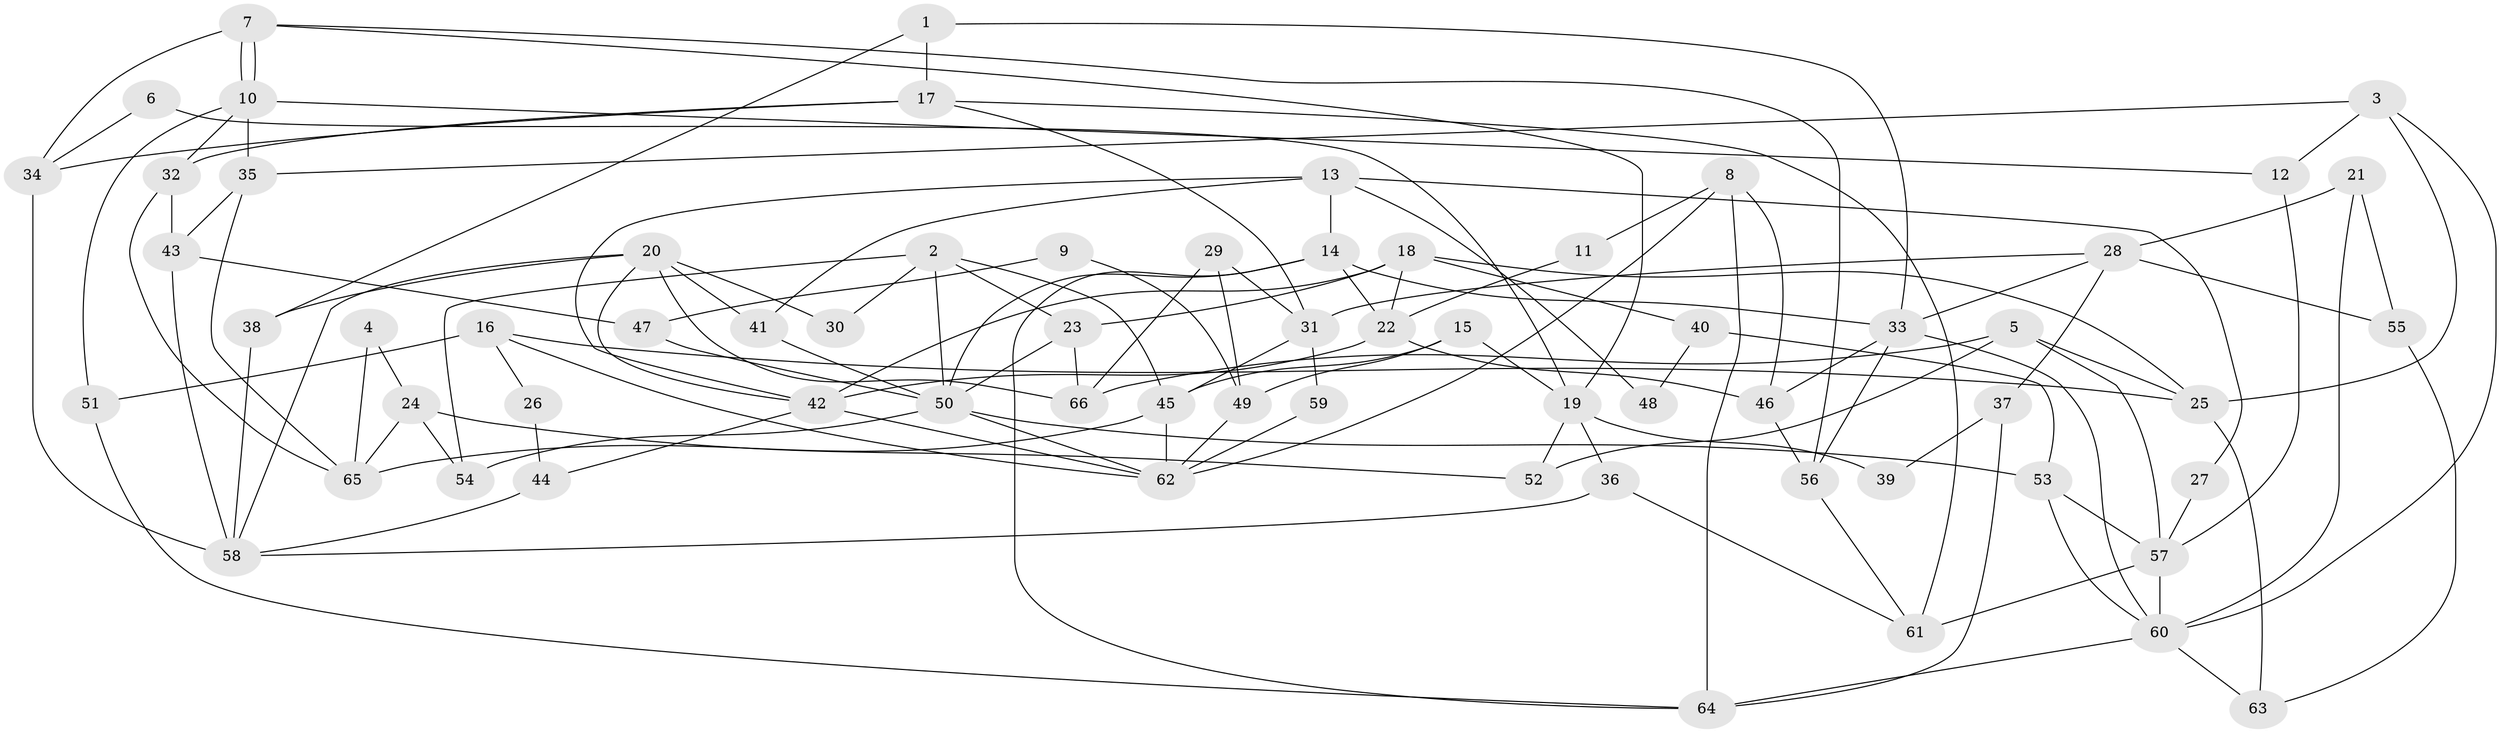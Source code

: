// coarse degree distribution, {3: 0.15384615384615385, 5: 0.15384615384615385, 9: 0.05128205128205128, 4: 0.1282051282051282, 2: 0.1282051282051282, 7: 0.15384615384615385, 6: 0.15384615384615385, 8: 0.05128205128205128, 10: 0.02564102564102564}
// Generated by graph-tools (version 1.1) at 2025/42/03/06/25 10:42:01]
// undirected, 66 vertices, 132 edges
graph export_dot {
graph [start="1"]
  node [color=gray90,style=filled];
  1;
  2;
  3;
  4;
  5;
  6;
  7;
  8;
  9;
  10;
  11;
  12;
  13;
  14;
  15;
  16;
  17;
  18;
  19;
  20;
  21;
  22;
  23;
  24;
  25;
  26;
  27;
  28;
  29;
  30;
  31;
  32;
  33;
  34;
  35;
  36;
  37;
  38;
  39;
  40;
  41;
  42;
  43;
  44;
  45;
  46;
  47;
  48;
  49;
  50;
  51;
  52;
  53;
  54;
  55;
  56;
  57;
  58;
  59;
  60;
  61;
  62;
  63;
  64;
  65;
  66;
  1 -- 33;
  1 -- 38;
  1 -- 17;
  2 -- 45;
  2 -- 23;
  2 -- 30;
  2 -- 50;
  2 -- 54;
  3 -- 25;
  3 -- 35;
  3 -- 12;
  3 -- 60;
  4 -- 24;
  4 -- 65;
  5 -- 66;
  5 -- 57;
  5 -- 25;
  5 -- 52;
  6 -- 34;
  6 -- 19;
  7 -- 10;
  7 -- 10;
  7 -- 19;
  7 -- 34;
  7 -- 56;
  8 -- 64;
  8 -- 46;
  8 -- 11;
  8 -- 62;
  9 -- 47;
  9 -- 49;
  10 -- 51;
  10 -- 12;
  10 -- 32;
  10 -- 35;
  11 -- 22;
  12 -- 57;
  13 -- 14;
  13 -- 42;
  13 -- 27;
  13 -- 41;
  13 -- 48;
  14 -- 22;
  14 -- 50;
  14 -- 33;
  14 -- 64;
  15 -- 19;
  15 -- 45;
  15 -- 49;
  16 -- 25;
  16 -- 62;
  16 -- 26;
  16 -- 51;
  17 -- 32;
  17 -- 31;
  17 -- 34;
  17 -- 61;
  18 -- 22;
  18 -- 23;
  18 -- 25;
  18 -- 40;
  18 -- 42;
  19 -- 36;
  19 -- 52;
  19 -- 39;
  20 -- 42;
  20 -- 41;
  20 -- 30;
  20 -- 38;
  20 -- 58;
  20 -- 66;
  21 -- 28;
  21 -- 60;
  21 -- 55;
  22 -- 42;
  22 -- 46;
  23 -- 66;
  23 -- 50;
  24 -- 65;
  24 -- 54;
  24 -- 52;
  25 -- 63;
  26 -- 44;
  27 -- 57;
  28 -- 55;
  28 -- 33;
  28 -- 31;
  28 -- 37;
  29 -- 49;
  29 -- 31;
  29 -- 66;
  31 -- 45;
  31 -- 59;
  32 -- 43;
  32 -- 65;
  33 -- 60;
  33 -- 46;
  33 -- 56;
  34 -- 58;
  35 -- 65;
  35 -- 43;
  36 -- 61;
  36 -- 58;
  37 -- 64;
  37 -- 39;
  38 -- 58;
  40 -- 53;
  40 -- 48;
  41 -- 50;
  42 -- 62;
  42 -- 44;
  43 -- 58;
  43 -- 47;
  44 -- 58;
  45 -- 62;
  45 -- 65;
  46 -- 56;
  47 -- 50;
  49 -- 62;
  50 -- 53;
  50 -- 54;
  50 -- 62;
  51 -- 64;
  53 -- 60;
  53 -- 57;
  55 -- 63;
  56 -- 61;
  57 -- 61;
  57 -- 60;
  59 -- 62;
  60 -- 63;
  60 -- 64;
}
